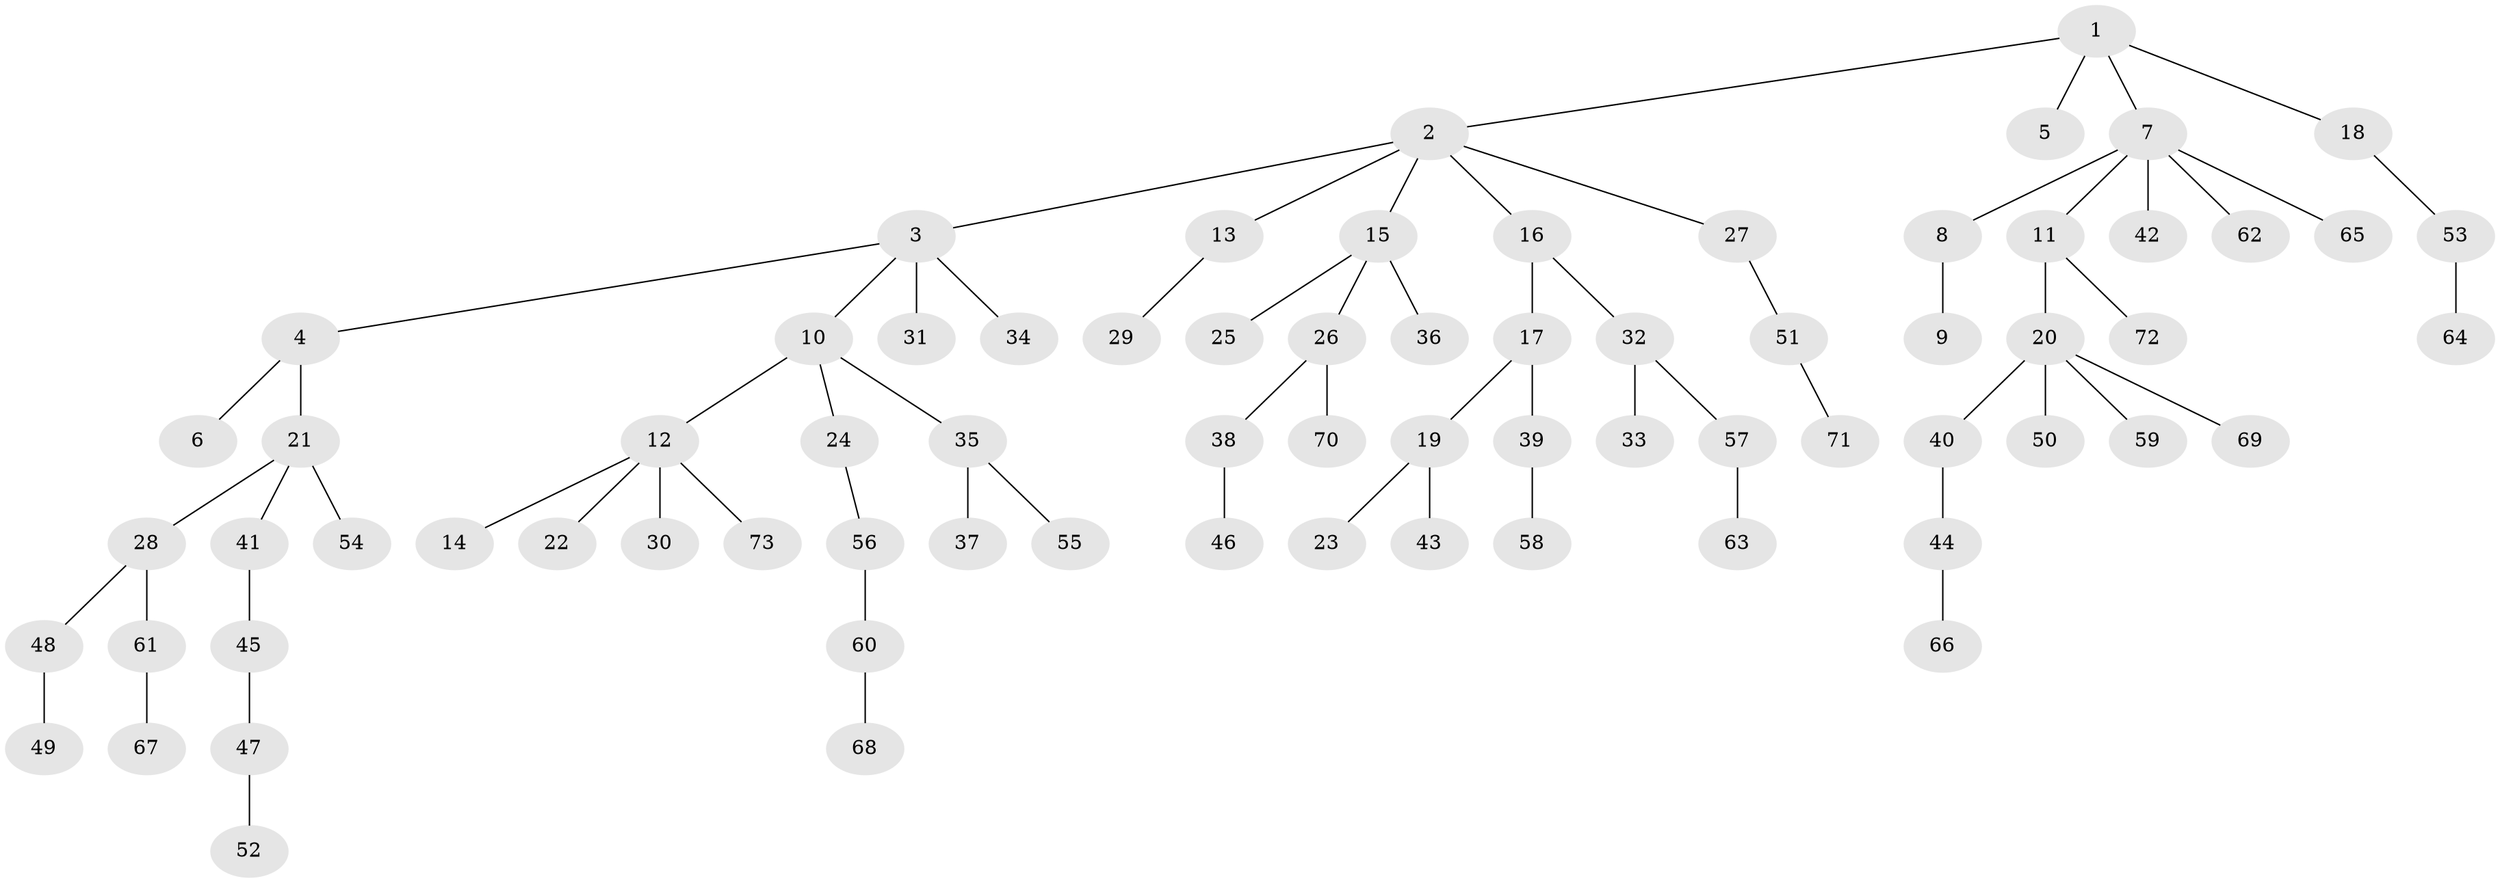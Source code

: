 // coarse degree distribution, {8: 0.02040816326530612, 6: 0.02040816326530612, 1: 0.6122448979591837, 7: 0.02040816326530612, 5: 0.02040816326530612, 4: 0.061224489795918366, 3: 0.08163265306122448, 2: 0.16326530612244897}
// Generated by graph-tools (version 1.1) at 2025/52/02/27/25 19:52:10]
// undirected, 73 vertices, 72 edges
graph export_dot {
graph [start="1"]
  node [color=gray90,style=filled];
  1;
  2;
  3;
  4;
  5;
  6;
  7;
  8;
  9;
  10;
  11;
  12;
  13;
  14;
  15;
  16;
  17;
  18;
  19;
  20;
  21;
  22;
  23;
  24;
  25;
  26;
  27;
  28;
  29;
  30;
  31;
  32;
  33;
  34;
  35;
  36;
  37;
  38;
  39;
  40;
  41;
  42;
  43;
  44;
  45;
  46;
  47;
  48;
  49;
  50;
  51;
  52;
  53;
  54;
  55;
  56;
  57;
  58;
  59;
  60;
  61;
  62;
  63;
  64;
  65;
  66;
  67;
  68;
  69;
  70;
  71;
  72;
  73;
  1 -- 2;
  1 -- 5;
  1 -- 7;
  1 -- 18;
  2 -- 3;
  2 -- 13;
  2 -- 15;
  2 -- 16;
  2 -- 27;
  3 -- 4;
  3 -- 10;
  3 -- 31;
  3 -- 34;
  4 -- 6;
  4 -- 21;
  7 -- 8;
  7 -- 11;
  7 -- 42;
  7 -- 62;
  7 -- 65;
  8 -- 9;
  10 -- 12;
  10 -- 24;
  10 -- 35;
  11 -- 20;
  11 -- 72;
  12 -- 14;
  12 -- 22;
  12 -- 30;
  12 -- 73;
  13 -- 29;
  15 -- 25;
  15 -- 26;
  15 -- 36;
  16 -- 17;
  16 -- 32;
  17 -- 19;
  17 -- 39;
  18 -- 53;
  19 -- 23;
  19 -- 43;
  20 -- 40;
  20 -- 50;
  20 -- 59;
  20 -- 69;
  21 -- 28;
  21 -- 41;
  21 -- 54;
  24 -- 56;
  26 -- 38;
  26 -- 70;
  27 -- 51;
  28 -- 48;
  28 -- 61;
  32 -- 33;
  32 -- 57;
  35 -- 37;
  35 -- 55;
  38 -- 46;
  39 -- 58;
  40 -- 44;
  41 -- 45;
  44 -- 66;
  45 -- 47;
  47 -- 52;
  48 -- 49;
  51 -- 71;
  53 -- 64;
  56 -- 60;
  57 -- 63;
  60 -- 68;
  61 -- 67;
}
